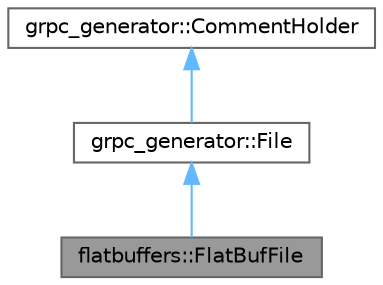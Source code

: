 digraph "flatbuffers::FlatBufFile"
{
 // LATEX_PDF_SIZE
  bgcolor="transparent";
  edge [fontname=Helvetica,fontsize=10,labelfontname=Helvetica,labelfontsize=10];
  node [fontname=Helvetica,fontsize=10,shape=box,height=0.2,width=0.4];
  Node1 [id="Node000001",label="flatbuffers::FlatBufFile",height=0.2,width=0.4,color="gray40", fillcolor="grey60", style="filled", fontcolor="black",tooltip=" "];
  Node2 -> Node1 [id="edge3_Node000001_Node000002",dir="back",color="steelblue1",style="solid",tooltip=" "];
  Node2 [id="Node000002",label="grpc_generator::File",height=0.2,width=0.4,color="gray40", fillcolor="white", style="filled",URL="$structgrpc__generator_1_1File.html",tooltip=" "];
  Node3 -> Node2 [id="edge4_Node000002_Node000003",dir="back",color="steelblue1",style="solid",tooltip=" "];
  Node3 [id="Node000003",label="grpc_generator::CommentHolder",height=0.2,width=0.4,color="gray40", fillcolor="white", style="filled",URL="$structgrpc__generator_1_1CommentHolder.html",tooltip=" "];
}

